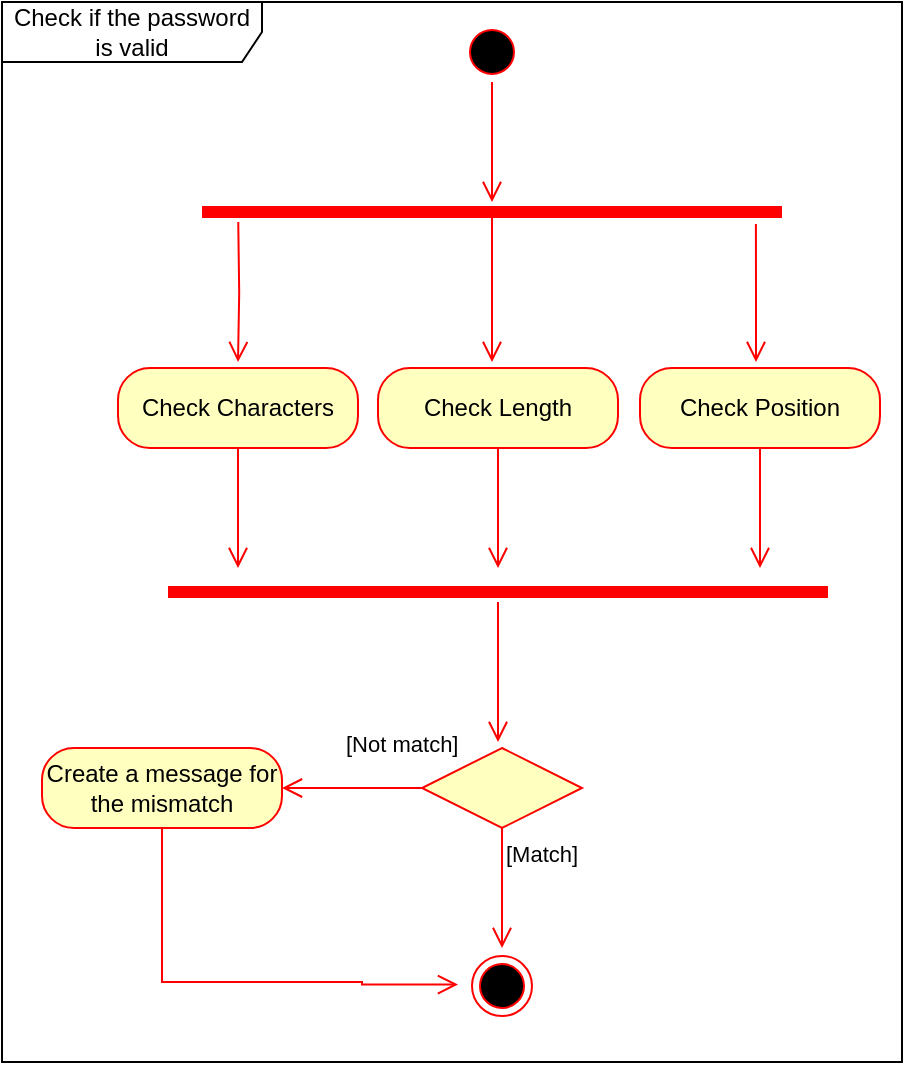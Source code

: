 <mxfile version="21.3.4" type="device">
  <diagram name="Page-1" id="Sja6eiZVYTR1pTCTvlDG">
    <mxGraphModel dx="819" dy="470" grid="1" gridSize="10" guides="1" tooltips="1" connect="1" arrows="1" fold="1" page="1" pageScale="1" pageWidth="827" pageHeight="1169" math="0" shadow="0">
      <root>
        <mxCell id="0" />
        <mxCell id="1" parent="0" />
        <mxCell id="DiJf0q9_dVt4Foqjv9Tr-1" value="" style="ellipse;html=1;shape=startState;fillColor=#000000;strokeColor=#ff0000;" vertex="1" parent="1">
          <mxGeometry x="250" y="410" width="30" height="30" as="geometry" />
        </mxCell>
        <mxCell id="DiJf0q9_dVt4Foqjv9Tr-2" value="" style="edgeStyle=orthogonalEdgeStyle;html=1;verticalAlign=bottom;endArrow=open;endSize=8;strokeColor=#ff0000;rounded=0;" edge="1" source="DiJf0q9_dVt4Foqjv9Tr-1" parent="1">
          <mxGeometry relative="1" as="geometry">
            <mxPoint x="265" y="500" as="targetPoint" />
          </mxGeometry>
        </mxCell>
        <mxCell id="DiJf0q9_dVt4Foqjv9Tr-12" value="Check Characters" style="rounded=1;whiteSpace=wrap;html=1;arcSize=40;fontColor=#000000;fillColor=#ffffc0;strokeColor=#ff0000;" vertex="1" parent="1">
          <mxGeometry x="78" y="583" width="120" height="40" as="geometry" />
        </mxCell>
        <mxCell id="DiJf0q9_dVt4Foqjv9Tr-13" value="" style="edgeStyle=orthogonalEdgeStyle;html=1;verticalAlign=bottom;endArrow=open;endSize=8;strokeColor=#ff0000;rounded=0;" edge="1" source="DiJf0q9_dVt4Foqjv9Tr-12" parent="1">
          <mxGeometry relative="1" as="geometry">
            <mxPoint x="138" y="683" as="targetPoint" />
          </mxGeometry>
        </mxCell>
        <mxCell id="DiJf0q9_dVt4Foqjv9Tr-14" value="Check Length" style="rounded=1;whiteSpace=wrap;html=1;arcSize=40;fontColor=#000000;fillColor=#ffffc0;strokeColor=#ff0000;" vertex="1" parent="1">
          <mxGeometry x="208" y="583" width="120" height="40" as="geometry" />
        </mxCell>
        <mxCell id="DiJf0q9_dVt4Foqjv9Tr-15" value="" style="edgeStyle=orthogonalEdgeStyle;html=1;verticalAlign=bottom;endArrow=open;endSize=8;strokeColor=#ff0000;rounded=0;" edge="1" source="DiJf0q9_dVt4Foqjv9Tr-14" parent="1">
          <mxGeometry relative="1" as="geometry">
            <mxPoint x="268" y="683" as="targetPoint" />
          </mxGeometry>
        </mxCell>
        <mxCell id="DiJf0q9_dVt4Foqjv9Tr-16" value="Check Position" style="rounded=1;whiteSpace=wrap;html=1;arcSize=40;fontColor=#000000;fillColor=#ffffc0;strokeColor=#ff0000;" vertex="1" parent="1">
          <mxGeometry x="339" y="583" width="120" height="40" as="geometry" />
        </mxCell>
        <mxCell id="DiJf0q9_dVt4Foqjv9Tr-17" value="" style="edgeStyle=orthogonalEdgeStyle;html=1;verticalAlign=bottom;endArrow=open;endSize=8;strokeColor=#ff0000;rounded=0;" edge="1" source="DiJf0q9_dVt4Foqjv9Tr-16" parent="1">
          <mxGeometry relative="1" as="geometry">
            <mxPoint x="399" y="683" as="targetPoint" />
          </mxGeometry>
        </mxCell>
        <mxCell id="DiJf0q9_dVt4Foqjv9Tr-18" value="" style="shape=line;html=1;strokeWidth=6;strokeColor=#ff0000;" vertex="1" parent="1">
          <mxGeometry x="120" y="500" width="290" height="10" as="geometry" />
        </mxCell>
        <mxCell id="DiJf0q9_dVt4Foqjv9Tr-19" value="" style="edgeStyle=orthogonalEdgeStyle;html=1;verticalAlign=bottom;endArrow=open;endSize=8;strokeColor=#ff0000;rounded=0;" edge="1" parent="1">
          <mxGeometry relative="1" as="geometry">
            <mxPoint x="265" y="580" as="targetPoint" />
            <mxPoint x="265" y="505" as="sourcePoint" />
            <Array as="points">
              <mxPoint x="265" y="510" />
            </Array>
          </mxGeometry>
        </mxCell>
        <mxCell id="DiJf0q9_dVt4Foqjv9Tr-20" value="" style="edgeStyle=orthogonalEdgeStyle;html=1;verticalAlign=bottom;endArrow=open;endSize=8;strokeColor=#ff0000;rounded=0;exitX=0.097;exitY=1;exitDx=0;exitDy=0;exitPerimeter=0;" edge="1" parent="1">
          <mxGeometry relative="1" as="geometry">
            <mxPoint x="138" y="580" as="targetPoint" />
            <mxPoint x="138.13" y="510" as="sourcePoint" />
          </mxGeometry>
        </mxCell>
        <mxCell id="DiJf0q9_dVt4Foqjv9Tr-21" value="" style="edgeStyle=orthogonalEdgeStyle;html=1;verticalAlign=bottom;endArrow=open;endSize=8;strokeColor=#ff0000;rounded=0;exitX=0.955;exitY=1.1;exitDx=0;exitDy=0;exitPerimeter=0;" edge="1" parent="1" source="DiJf0q9_dVt4Foqjv9Tr-18">
          <mxGeometry relative="1" as="geometry">
            <mxPoint x="397" y="580" as="targetPoint" />
          </mxGeometry>
        </mxCell>
        <mxCell id="DiJf0q9_dVt4Foqjv9Tr-22" value="" style="shape=line;html=1;strokeWidth=6;strokeColor=#ff0000;" vertex="1" parent="1">
          <mxGeometry x="103" y="690" width="330" height="10" as="geometry" />
        </mxCell>
        <mxCell id="DiJf0q9_dVt4Foqjv9Tr-23" value="" style="edgeStyle=orthogonalEdgeStyle;html=1;verticalAlign=bottom;endArrow=open;endSize=8;strokeColor=#ff0000;rounded=0;" edge="1" source="DiJf0q9_dVt4Foqjv9Tr-22" parent="1">
          <mxGeometry relative="1" as="geometry">
            <mxPoint x="268" y="770" as="targetPoint" />
          </mxGeometry>
        </mxCell>
        <mxCell id="DiJf0q9_dVt4Foqjv9Tr-24" value="" style="rhombus;whiteSpace=wrap;html=1;fontColor=#000000;fillColor=#ffffc0;strokeColor=#ff0000;" vertex="1" parent="1">
          <mxGeometry x="230" y="773" width="80" height="40" as="geometry" />
        </mxCell>
        <mxCell id="DiJf0q9_dVt4Foqjv9Tr-25" value="[Not match]" style="edgeStyle=orthogonalEdgeStyle;html=1;align=left;verticalAlign=bottom;endArrow=open;endSize=8;strokeColor=#ff0000;rounded=0;" edge="1" source="DiJf0q9_dVt4Foqjv9Tr-24" parent="1">
          <mxGeometry x="0.154" y="-13" relative="1" as="geometry">
            <mxPoint x="160" y="793" as="targetPoint" />
            <mxPoint as="offset" />
          </mxGeometry>
        </mxCell>
        <mxCell id="DiJf0q9_dVt4Foqjv9Tr-26" value="[Match]" style="edgeStyle=orthogonalEdgeStyle;html=1;align=left;verticalAlign=top;endArrow=open;endSize=8;strokeColor=#ff0000;rounded=0;" edge="1" source="DiJf0q9_dVt4Foqjv9Tr-24" parent="1">
          <mxGeometry x="-1" relative="1" as="geometry">
            <mxPoint x="270" y="873" as="targetPoint" />
          </mxGeometry>
        </mxCell>
        <mxCell id="DiJf0q9_dVt4Foqjv9Tr-28" value="" style="ellipse;html=1;shape=endState;fillColor=#000000;strokeColor=#ff0000;" vertex="1" parent="1">
          <mxGeometry x="255" y="877" width="30" height="30" as="geometry" />
        </mxCell>
        <mxCell id="DiJf0q9_dVt4Foqjv9Tr-29" value="Create a message for the mismatch" style="rounded=1;whiteSpace=wrap;html=1;arcSize=40;fontColor=#000000;fillColor=#ffffc0;strokeColor=#ff0000;" vertex="1" parent="1">
          <mxGeometry x="40" y="773" width="120" height="40" as="geometry" />
        </mxCell>
        <mxCell id="DiJf0q9_dVt4Foqjv9Tr-30" value="" style="edgeStyle=orthogonalEdgeStyle;html=1;verticalAlign=bottom;endArrow=open;endSize=8;strokeColor=#ff0000;rounded=0;entryX=-0.233;entryY=0.475;entryDx=0;entryDy=0;entryPerimeter=0;exitX=0.5;exitY=1;exitDx=0;exitDy=0;" edge="1" source="DiJf0q9_dVt4Foqjv9Tr-29" parent="1" target="DiJf0q9_dVt4Foqjv9Tr-28">
          <mxGeometry relative="1" as="geometry">
            <mxPoint x="120" y="330" as="targetPoint" />
            <mxPoint x="40" y="820" as="sourcePoint" />
            <Array as="points">
              <mxPoint x="100" y="890" />
              <mxPoint x="200" y="890" />
              <mxPoint x="200" y="891" />
            </Array>
          </mxGeometry>
        </mxCell>
        <mxCell id="DiJf0q9_dVt4Foqjv9Tr-32" value="Check if the password is valid" style="shape=umlFrame;whiteSpace=wrap;html=1;pointerEvents=0;width=130;height=30;" vertex="1" parent="1">
          <mxGeometry x="20" y="400" width="450" height="530" as="geometry" />
        </mxCell>
      </root>
    </mxGraphModel>
  </diagram>
</mxfile>
